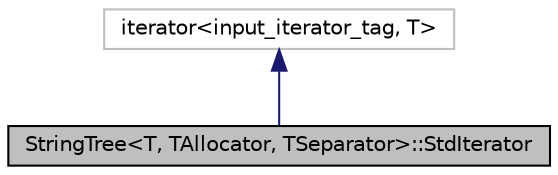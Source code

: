 digraph "StringTree&lt;T, TAllocator, TSeparator&gt;::StdIterator"
{
  edge [fontname="Helvetica",fontsize="10",labelfontname="Helvetica",labelfontsize="10"];
  node [fontname="Helvetica",fontsize="10",shape=record];
  Node0 [label="StringTree\<T, TAllocator, TSeparator\>::StdIterator",height=0.2,width=0.4,color="black", fillcolor="grey75", style="filled", fontcolor="black"];
  Node1 [label="iterator\<input_iterator_tag, T\>",height=0.2,width=0.4,color="grey75", fillcolor="white", style="filled"];
  Node1 -> Node0 [dir="back",color="midnightblue",fontsize="10",style="solid",fontname="Helvetica"];
}

